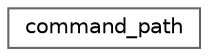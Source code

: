 digraph "Graphical Class Hierarchy"
{
 // LATEX_PDF_SIZE
  bgcolor="transparent";
  edge [fontname=Helvetica,fontsize=10,labelfontname=Helvetica,labelfontsize=10];
  node [fontname=Helvetica,fontsize=10,shape=box,height=0.2,width=0.4];
  rankdir="LR";
  Node0 [id="Node000000",label="command_path",height=0.2,width=0.4,color="grey40", fillcolor="white", style="filled",URL="$structcommand__path.html",tooltip="A structure to hold a command-line option and its associated file path (if any)."];
}
